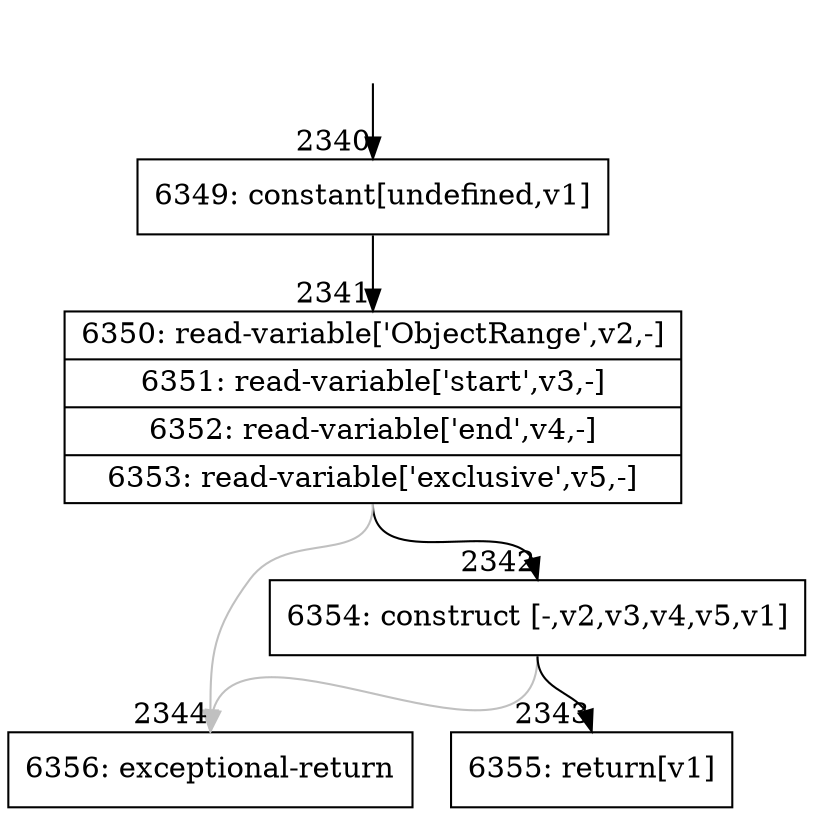 digraph {
rankdir="TD"
BB_entry214[shape=none,label=""];
BB_entry214 -> BB2340 [tailport=s, headport=n, headlabel="    2340"]
BB2340 [shape=record label="{6349: constant[undefined,v1]}" ] 
BB2340 -> BB2341 [tailport=s, headport=n, headlabel="      2341"]
BB2341 [shape=record label="{6350: read-variable['ObjectRange',v2,-]|6351: read-variable['start',v3,-]|6352: read-variable['end',v4,-]|6353: read-variable['exclusive',v5,-]}" ] 
BB2341 -> BB2342 [tailport=s, headport=n, headlabel="      2342"]
BB2341 -> BB2344 [tailport=s, headport=n, color=gray, headlabel="      2344"]
BB2342 [shape=record label="{6354: construct [-,v2,v3,v4,v5,v1]}" ] 
BB2342 -> BB2343 [tailport=s, headport=n, headlabel="      2343"]
BB2342 -> BB2344 [tailport=s, headport=n, color=gray]
BB2343 [shape=record label="{6355: return[v1]}" ] 
BB2344 [shape=record label="{6356: exceptional-return}" ] 
//#$~ 1588
}
